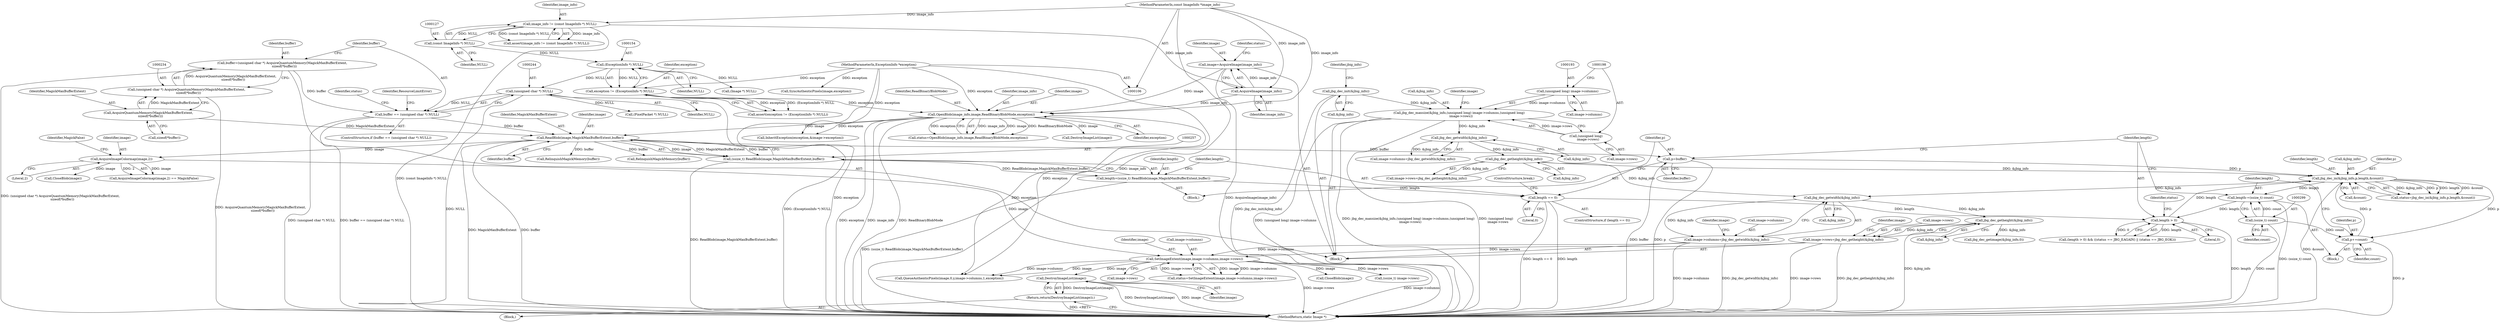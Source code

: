 digraph "0_ImageMagick_f6e9d0d9955e85bdd7540b251cd50d598dacc5e6_27@pointer" {
"1000443" [label="(Call,DestroyImageList(image))"];
"1000423" [label="(Call,SetImageExtent(image,image->columns,image->rows))"];
"1000329" [label="(Call,AcquireImageColormap(image,2))"];
"1000258" [label="(Call,ReadBlob(image,MagickMaxBufferExtent,buffer))"];
"1000168" [label="(Call,OpenBlob(image_info,image,ReadBinaryBlobMode,exception))"];
"1000164" [label="(Call,AcquireImage(image_info))"];
"1000124" [label="(Call,image_info != (const ImageInfo *) NULL)"];
"1000107" [label="(MethodParameterIn,const ImageInfo *image_info)"];
"1000126" [label="(Call,(const ImageInfo *) NULL)"];
"1000162" [label="(Call,image=AcquireImage(image_info))"];
"1000151" [label="(Call,exception != (ExceptionInfo *) NULL)"];
"1000108" [label="(MethodParameterIn,ExceptionInfo *exception)"];
"1000153" [label="(Call,(ExceptionInfo *) NULL)"];
"1000235" [label="(Call,AcquireQuantumMemory(MagickMaxBufferExtent,\n    sizeof(*buffer)))"];
"1000241" [label="(Call,buffer == (unsigned char *) NULL)"];
"1000231" [label="(Call,buffer=(unsigned char *) AcquireQuantumMemory(MagickMaxBufferExtent,\n    sizeof(*buffer)))"];
"1000233" [label="(Call,(unsigned char *) AcquireQuantumMemory(MagickMaxBufferExtent,\n    sizeof(*buffer)))"];
"1000243" [label="(Call,(unsigned char *) NULL)"];
"1000308" [label="(Call,image->columns=jbg_dec_getwidth(&jbig_info))"];
"1000312" [label="(Call,jbg_dec_getwidth(&jbig_info))"];
"1000286" [label="(Call,jbg_dec_in(&jbig_info,p,length,&count))"];
"1000213" [label="(Call,jbg_dec_getheight(&jbig_info))"];
"1000206" [label="(Call,jbg_dec_getwidth(&jbig_info))"];
"1000189" [label="(Call,jbg_dec_maxsize(&jbig_info,(unsigned long) image->columns,(unsigned long)\n    image->rows))"];
"1000186" [label="(Call,jbg_dec_init(&jbig_info))"];
"1000192" [label="(Call,(unsigned long) image->columns)"];
"1000197" [label="(Call,(unsigned long)\n    image->rows)"];
"1000293" [label="(Call,p+=count)"];
"1000298" [label="(Call,(ssize_t) count)"];
"1000267" [label="(Call,p=buffer)"];
"1000272" [label="(Call,length > 0)"];
"1000263" [label="(Call,length == 0)"];
"1000254" [label="(Call,length=(ssize_t) ReadBlob(image,MagickMaxBufferExtent,buffer))"];
"1000256" [label="(Call,(ssize_t) ReadBlob(image,MagickMaxBufferExtent,buffer))"];
"1000296" [label="(Call,length-=(ssize_t) count)"];
"1000315" [label="(Call,image->rows=jbg_dec_getheight(&jbig_info))"];
"1000319" [label="(Call,jbg_dec_getheight(&jbig_info))"];
"1000442" [label="(Return,return(DestroyImageList(image));)"];
"1000183" [label="(Call,(Image *) NULL)"];
"1000192" [label="(Call,(unsigned long) image->columns)"];
"1000172" [label="(Identifier,exception)"];
"1000317" [label="(Identifier,image)"];
"1000187" [label="(Call,&jbig_info)"];
"1000265" [label="(Literal,0)"];
"1000309" [label="(Call,image->columns)"];
"1000194" [label="(Call,image->columns)"];
"1000126" [label="(Call,(const ImageInfo *) NULL)"];
"1000255" [label="(Identifier,length)"];
"1000277" [label="(Identifier,status)"];
"1000290" [label="(Identifier,length)"];
"1000269" [label="(Identifier,buffer)"];
"1000108" [label="(MethodParameterIn,ExceptionInfo *exception)"];
"1000123" [label="(Call,assert(image_info != (const ImageInfo *) NULL))"];
"1000436" [label="(Call,InheritException(exception,&image->exception))"];
"1000286" [label="(Call,jbg_dec_in(&jbig_info,p,length,&count))"];
"1000151" [label="(Call,exception != (ExceptionInfo *) NULL)"];
"1000165" [label="(Identifier,image_info)"];
"1000213" [label="(Call,jbg_dec_getheight(&jbig_info))"];
"1000287" [label="(Call,&jbig_info)"];
"1000259" [label="(Identifier,image)"];
"1000282" [label="(Block,)"];
"1000202" [label="(Call,image->columns=jbg_dec_getwidth(&jbig_info))"];
"1000168" [label="(Call,OpenBlob(image_info,image,ReadBinaryBlobMode,exception))"];
"1000107" [label="(MethodParameterIn,const ImageInfo *image_info)"];
"1000247" [label="(Identifier,ResourceLimitError)"];
"1000444" [label="(Identifier,image)"];
"1000263" [label="(Call,length == 0)"];
"1000443" [label="(Call,DestroyImageList(image))"];
"1000186" [label="(Call,jbg_dec_init(&jbig_info))"];
"1000258" [label="(Call,ReadBlob(image,MagickMaxBufferExtent,buffer))"];
"1000267" [label="(Call,p=buffer)"];
"1000128" [label="(Identifier,NULL)"];
"1000467" [label="(Call,QueueAuthenticPixels(image,0,y,image->columns,1,exception))"];
"1000296" [label="(Call,length-=(ssize_t) count)"];
"1000124" [label="(Call,image_info != (const ImageInfo *) NULL)"];
"1000271" [label="(Call,(length > 0) && ((status == JBG_EAGAIN) || (status == JBG_EOK)))"];
"1000243" [label="(Call,(unsigned char *) NULL)"];
"1000274" [label="(Literal,0)"];
"1000442" [label="(Return,return(DestroyImageList(image));)"];
"1000582" [label="(Call,RelinquishMagickMemory(buffer))"];
"1000313" [label="(Call,&jbig_info)"];
"1000295" [label="(Identifier,count)"];
"1000424" [label="(Identifier,image)"];
"1000199" [label="(Call,image->rows)"];
"1000264" [label="(Identifier,length)"];
"1000416" [label="(Call,CloseBlob(image))"];
"1000190" [label="(Call,&jbig_info)"];
"1000197" [label="(Call,(unsigned long)\n    image->rows)"];
"1000240" [label="(ControlStructure,if (buffer == (unsigned char *) NULL))"];
"1000312" [label="(Call,jbg_dec_getwidth(&jbig_info))"];
"1000235" [label="(Call,AcquireQuantumMemory(MagickMaxBufferExtent,\n    sizeof(*buffer)))"];
"1000171" [label="(Identifier,ReadBinaryBlobMode)"];
"1000162" [label="(Call,image=AcquireImage(image_info))"];
"1000231" [label="(Call,buffer=(unsigned char *) AcquireQuantumMemory(MagickMaxBufferExtent,\n    sizeof(*buffer)))"];
"1000237" [label="(Call,sizeof(*buffer))"];
"1000125" [label="(Identifier,image_info)"];
"1000206" [label="(Call,jbg_dec_getwidth(&jbig_info))"];
"1000166" [label="(Call,status=OpenBlob(image_info,image,ReadBinaryBlobMode,exception))"];
"1000272" [label="(Call,length > 0)"];
"1000457" [label="(Call,(ssize_t) image->rows)"];
"1000479" [label="(Call,(PixelPacket *) NULL)"];
"1000273" [label="(Identifier,length)"];
"1000109" [label="(Block,)"];
"1000315" [label="(Call,image->rows=jbg_dec_getheight(&jbig_info))"];
"1000169" [label="(Identifier,image_info)"];
"1000338" [label="(Call,RelinquishMagickMemory(buffer))"];
"1000435" [label="(Block,)"];
"1000289" [label="(Identifier,p)"];
"1000425" [label="(Call,image->columns)"];
"1000591" [label="(MethodReturn,static Image *)"];
"1000332" [label="(Identifier,MagickFalse)"];
"1000319" [label="(Call,jbg_dec_getheight(&jbig_info))"];
"1000155" [label="(Identifier,NULL)"];
"1000329" [label="(Call,AcquireImageColormap(image,2))"];
"1000191" [label="(Identifier,jbig_info)"];
"1000241" [label="(Call,buffer == (unsigned char *) NULL)"];
"1000428" [label="(Call,image->rows)"];
"1000316" [label="(Call,image->rows)"];
"1000421" [label="(Call,status=SetImageExtent(image,image->columns,image->rows))"];
"1000233" [label="(Call,(unsigned char *) AcquireQuantumMemory(MagickMaxBufferExtent,\n    sizeof(*buffer)))"];
"1000253" [label="(Block,)"];
"1000250" [label="(Identifier,status)"];
"1000245" [label="(Identifier,NULL)"];
"1000308" [label="(Call,image->columns=jbg_dec_getwidth(&jbig_info))"];
"1000328" [label="(Call,AcquireImageColormap(image,2) == MagickFalse)"];
"1000170" [label="(Identifier,image)"];
"1000331" [label="(Literal,2)"];
"1000330" [label="(Identifier,image)"];
"1000297" [label="(Identifier,length)"];
"1000232" [label="(Identifier,buffer)"];
"1000294" [label="(Identifier,p)"];
"1000236" [label="(Identifier,MagickMaxBufferExtent)"];
"1000586" [label="(Call,CloseBlob(image))"];
"1000298" [label="(Call,(ssize_t) count)"];
"1000209" [label="(Call,image->rows=jbg_dec_getheight(&jbig_info))"];
"1000163" [label="(Identifier,image)"];
"1000291" [label="(Call,&count)"];
"1000554" [label="(Call,SyncAuthenticPixels(image,exception))"];
"1000324" [label="(Identifier,image)"];
"1000262" [label="(ControlStructure,if (length == 0))"];
"1000256" [label="(Call,(ssize_t) ReadBlob(image,MagickMaxBufferExtent,buffer))"];
"1000150" [label="(Call,assert(exception != (ExceptionInfo *) NULL))"];
"1000447" [label="(Call,jbg_dec_getimage(&jbig_info,0))"];
"1000214" [label="(Call,&jbig_info)"];
"1000261" [label="(Identifier,buffer)"];
"1000254" [label="(Call,length=(ssize_t) ReadBlob(image,MagickMaxBufferExtent,buffer))"];
"1000242" [label="(Identifier,buffer)"];
"1000284" [label="(Call,status=jbg_dec_in(&jbig_info,p,length,&count))"];
"1000189" [label="(Call,jbg_dec_maxsize(&jbig_info,(unsigned long) image->columns,(unsigned long)\n    image->rows))"];
"1000152" [label="(Identifier,exception)"];
"1000153" [label="(Call,(ExceptionInfo *) NULL)"];
"1000268" [label="(Identifier,p)"];
"1000164" [label="(Call,AcquireImage(image_info))"];
"1000260" [label="(Identifier,MagickMaxBufferExtent)"];
"1000300" [label="(Identifier,count)"];
"1000320" [label="(Call,&jbig_info)"];
"1000180" [label="(Call,DestroyImageList(image))"];
"1000423" [label="(Call,SetImageExtent(image,image->columns,image->rows))"];
"1000207" [label="(Call,&jbig_info)"];
"1000204" [label="(Identifier,image)"];
"1000293" [label="(Call,p+=count)"];
"1000167" [label="(Identifier,status)"];
"1000266" [label="(ControlStructure,break;)"];
"1000443" -> "1000442"  [label="AST: "];
"1000443" -> "1000444"  [label="CFG: "];
"1000444" -> "1000443"  [label="AST: "];
"1000442" -> "1000443"  [label="CFG: "];
"1000443" -> "1000591"  [label="DDG: DestroyImageList(image)"];
"1000443" -> "1000591"  [label="DDG: image"];
"1000443" -> "1000442"  [label="DDG: DestroyImageList(image)"];
"1000423" -> "1000443"  [label="DDG: image"];
"1000423" -> "1000421"  [label="AST: "];
"1000423" -> "1000428"  [label="CFG: "];
"1000424" -> "1000423"  [label="AST: "];
"1000425" -> "1000423"  [label="AST: "];
"1000428" -> "1000423"  [label="AST: "];
"1000421" -> "1000423"  [label="CFG: "];
"1000423" -> "1000591"  [label="DDG: image->rows"];
"1000423" -> "1000591"  [label="DDG: image->columns"];
"1000423" -> "1000421"  [label="DDG: image"];
"1000423" -> "1000421"  [label="DDG: image->columns"];
"1000423" -> "1000421"  [label="DDG: image->rows"];
"1000329" -> "1000423"  [label="DDG: image"];
"1000308" -> "1000423"  [label="DDG: image->columns"];
"1000315" -> "1000423"  [label="DDG: image->rows"];
"1000423" -> "1000457"  [label="DDG: image->rows"];
"1000423" -> "1000467"  [label="DDG: image"];
"1000423" -> "1000467"  [label="DDG: image->columns"];
"1000423" -> "1000586"  [label="DDG: image"];
"1000329" -> "1000328"  [label="AST: "];
"1000329" -> "1000331"  [label="CFG: "];
"1000330" -> "1000329"  [label="AST: "];
"1000331" -> "1000329"  [label="AST: "];
"1000332" -> "1000329"  [label="CFG: "];
"1000329" -> "1000328"  [label="DDG: image"];
"1000329" -> "1000328"  [label="DDG: 2"];
"1000258" -> "1000329"  [label="DDG: image"];
"1000329" -> "1000416"  [label="DDG: image"];
"1000258" -> "1000256"  [label="AST: "];
"1000258" -> "1000261"  [label="CFG: "];
"1000259" -> "1000258"  [label="AST: "];
"1000260" -> "1000258"  [label="AST: "];
"1000261" -> "1000258"  [label="AST: "];
"1000256" -> "1000258"  [label="CFG: "];
"1000258" -> "1000591"  [label="DDG: MagickMaxBufferExtent"];
"1000258" -> "1000591"  [label="DDG: buffer"];
"1000258" -> "1000256"  [label="DDG: image"];
"1000258" -> "1000256"  [label="DDG: MagickMaxBufferExtent"];
"1000258" -> "1000256"  [label="DDG: buffer"];
"1000168" -> "1000258"  [label="DDG: image"];
"1000235" -> "1000258"  [label="DDG: MagickMaxBufferExtent"];
"1000241" -> "1000258"  [label="DDG: buffer"];
"1000258" -> "1000267"  [label="DDG: buffer"];
"1000258" -> "1000338"  [label="DDG: buffer"];
"1000258" -> "1000582"  [label="DDG: buffer"];
"1000168" -> "1000166"  [label="AST: "];
"1000168" -> "1000172"  [label="CFG: "];
"1000169" -> "1000168"  [label="AST: "];
"1000170" -> "1000168"  [label="AST: "];
"1000171" -> "1000168"  [label="AST: "];
"1000172" -> "1000168"  [label="AST: "];
"1000166" -> "1000168"  [label="CFG: "];
"1000168" -> "1000591"  [label="DDG: exception"];
"1000168" -> "1000591"  [label="DDG: image_info"];
"1000168" -> "1000591"  [label="DDG: ReadBinaryBlobMode"];
"1000168" -> "1000166"  [label="DDG: image_info"];
"1000168" -> "1000166"  [label="DDG: image"];
"1000168" -> "1000166"  [label="DDG: ReadBinaryBlobMode"];
"1000168" -> "1000166"  [label="DDG: exception"];
"1000164" -> "1000168"  [label="DDG: image_info"];
"1000107" -> "1000168"  [label="DDG: image_info"];
"1000162" -> "1000168"  [label="DDG: image"];
"1000151" -> "1000168"  [label="DDG: exception"];
"1000108" -> "1000168"  [label="DDG: exception"];
"1000168" -> "1000180"  [label="DDG: image"];
"1000168" -> "1000436"  [label="DDG: exception"];
"1000168" -> "1000467"  [label="DDG: exception"];
"1000164" -> "1000162"  [label="AST: "];
"1000164" -> "1000165"  [label="CFG: "];
"1000165" -> "1000164"  [label="AST: "];
"1000162" -> "1000164"  [label="CFG: "];
"1000164" -> "1000162"  [label="DDG: image_info"];
"1000124" -> "1000164"  [label="DDG: image_info"];
"1000107" -> "1000164"  [label="DDG: image_info"];
"1000124" -> "1000123"  [label="AST: "];
"1000124" -> "1000126"  [label="CFG: "];
"1000125" -> "1000124"  [label="AST: "];
"1000126" -> "1000124"  [label="AST: "];
"1000123" -> "1000124"  [label="CFG: "];
"1000124" -> "1000591"  [label="DDG: (const ImageInfo *) NULL"];
"1000124" -> "1000123"  [label="DDG: image_info"];
"1000124" -> "1000123"  [label="DDG: (const ImageInfo *) NULL"];
"1000107" -> "1000124"  [label="DDG: image_info"];
"1000126" -> "1000124"  [label="DDG: NULL"];
"1000107" -> "1000106"  [label="AST: "];
"1000107" -> "1000591"  [label="DDG: image_info"];
"1000126" -> "1000128"  [label="CFG: "];
"1000127" -> "1000126"  [label="AST: "];
"1000128" -> "1000126"  [label="AST: "];
"1000126" -> "1000153"  [label="DDG: NULL"];
"1000162" -> "1000109"  [label="AST: "];
"1000163" -> "1000162"  [label="AST: "];
"1000167" -> "1000162"  [label="CFG: "];
"1000162" -> "1000591"  [label="DDG: AcquireImage(image_info)"];
"1000151" -> "1000150"  [label="AST: "];
"1000151" -> "1000153"  [label="CFG: "];
"1000152" -> "1000151"  [label="AST: "];
"1000153" -> "1000151"  [label="AST: "];
"1000150" -> "1000151"  [label="CFG: "];
"1000151" -> "1000591"  [label="DDG: (ExceptionInfo *) NULL"];
"1000151" -> "1000150"  [label="DDG: exception"];
"1000151" -> "1000150"  [label="DDG: (ExceptionInfo *) NULL"];
"1000108" -> "1000151"  [label="DDG: exception"];
"1000153" -> "1000151"  [label="DDG: NULL"];
"1000108" -> "1000106"  [label="AST: "];
"1000108" -> "1000591"  [label="DDG: exception"];
"1000108" -> "1000436"  [label="DDG: exception"];
"1000108" -> "1000467"  [label="DDG: exception"];
"1000108" -> "1000554"  [label="DDG: exception"];
"1000153" -> "1000155"  [label="CFG: "];
"1000154" -> "1000153"  [label="AST: "];
"1000155" -> "1000153"  [label="AST: "];
"1000153" -> "1000183"  [label="DDG: NULL"];
"1000153" -> "1000243"  [label="DDG: NULL"];
"1000235" -> "1000233"  [label="AST: "];
"1000235" -> "1000237"  [label="CFG: "];
"1000236" -> "1000235"  [label="AST: "];
"1000237" -> "1000235"  [label="AST: "];
"1000233" -> "1000235"  [label="CFG: "];
"1000235" -> "1000233"  [label="DDG: MagickMaxBufferExtent"];
"1000241" -> "1000240"  [label="AST: "];
"1000241" -> "1000243"  [label="CFG: "];
"1000242" -> "1000241"  [label="AST: "];
"1000243" -> "1000241"  [label="AST: "];
"1000247" -> "1000241"  [label="CFG: "];
"1000250" -> "1000241"  [label="CFG: "];
"1000241" -> "1000591"  [label="DDG: buffer == (unsigned char *) NULL"];
"1000241" -> "1000591"  [label="DDG: (unsigned char *) NULL"];
"1000231" -> "1000241"  [label="DDG: buffer"];
"1000243" -> "1000241"  [label="DDG: NULL"];
"1000231" -> "1000109"  [label="AST: "];
"1000231" -> "1000233"  [label="CFG: "];
"1000232" -> "1000231"  [label="AST: "];
"1000233" -> "1000231"  [label="AST: "];
"1000242" -> "1000231"  [label="CFG: "];
"1000231" -> "1000591"  [label="DDG: (unsigned char *) AcquireQuantumMemory(MagickMaxBufferExtent,\n    sizeof(*buffer))"];
"1000233" -> "1000231"  [label="DDG: AcquireQuantumMemory(MagickMaxBufferExtent,\n    sizeof(*buffer))"];
"1000234" -> "1000233"  [label="AST: "];
"1000233" -> "1000591"  [label="DDG: AcquireQuantumMemory(MagickMaxBufferExtent,\n    sizeof(*buffer))"];
"1000243" -> "1000245"  [label="CFG: "];
"1000244" -> "1000243"  [label="AST: "];
"1000245" -> "1000243"  [label="AST: "];
"1000243" -> "1000591"  [label="DDG: NULL"];
"1000243" -> "1000479"  [label="DDG: NULL"];
"1000308" -> "1000109"  [label="AST: "];
"1000308" -> "1000312"  [label="CFG: "];
"1000309" -> "1000308"  [label="AST: "];
"1000312" -> "1000308"  [label="AST: "];
"1000317" -> "1000308"  [label="CFG: "];
"1000308" -> "1000591"  [label="DDG: image->columns"];
"1000308" -> "1000591"  [label="DDG: jbg_dec_getwidth(&jbig_info)"];
"1000312" -> "1000308"  [label="DDG: &jbig_info"];
"1000312" -> "1000313"  [label="CFG: "];
"1000313" -> "1000312"  [label="AST: "];
"1000286" -> "1000312"  [label="DDG: &jbig_info"];
"1000213" -> "1000312"  [label="DDG: &jbig_info"];
"1000312" -> "1000319"  [label="DDG: &jbig_info"];
"1000286" -> "1000284"  [label="AST: "];
"1000286" -> "1000291"  [label="CFG: "];
"1000287" -> "1000286"  [label="AST: "];
"1000289" -> "1000286"  [label="AST: "];
"1000290" -> "1000286"  [label="AST: "];
"1000291" -> "1000286"  [label="AST: "];
"1000284" -> "1000286"  [label="CFG: "];
"1000286" -> "1000591"  [label="DDG: &count"];
"1000286" -> "1000284"  [label="DDG: &jbig_info"];
"1000286" -> "1000284"  [label="DDG: p"];
"1000286" -> "1000284"  [label="DDG: length"];
"1000286" -> "1000284"  [label="DDG: &count"];
"1000213" -> "1000286"  [label="DDG: &jbig_info"];
"1000293" -> "1000286"  [label="DDG: p"];
"1000267" -> "1000286"  [label="DDG: p"];
"1000272" -> "1000286"  [label="DDG: length"];
"1000286" -> "1000293"  [label="DDG: p"];
"1000286" -> "1000296"  [label="DDG: length"];
"1000213" -> "1000209"  [label="AST: "];
"1000213" -> "1000214"  [label="CFG: "];
"1000214" -> "1000213"  [label="AST: "];
"1000209" -> "1000213"  [label="CFG: "];
"1000213" -> "1000209"  [label="DDG: &jbig_info"];
"1000206" -> "1000213"  [label="DDG: &jbig_info"];
"1000206" -> "1000202"  [label="AST: "];
"1000206" -> "1000207"  [label="CFG: "];
"1000207" -> "1000206"  [label="AST: "];
"1000202" -> "1000206"  [label="CFG: "];
"1000206" -> "1000202"  [label="DDG: &jbig_info"];
"1000189" -> "1000206"  [label="DDG: &jbig_info"];
"1000189" -> "1000109"  [label="AST: "];
"1000189" -> "1000197"  [label="CFG: "];
"1000190" -> "1000189"  [label="AST: "];
"1000192" -> "1000189"  [label="AST: "];
"1000197" -> "1000189"  [label="AST: "];
"1000204" -> "1000189"  [label="CFG: "];
"1000189" -> "1000591"  [label="DDG: jbg_dec_maxsize(&jbig_info,(unsigned long) image->columns,(unsigned long)\n    image->rows)"];
"1000189" -> "1000591"  [label="DDG: (unsigned long)\n    image->rows"];
"1000189" -> "1000591"  [label="DDG: (unsigned long) image->columns"];
"1000186" -> "1000189"  [label="DDG: &jbig_info"];
"1000192" -> "1000189"  [label="DDG: image->columns"];
"1000197" -> "1000189"  [label="DDG: image->rows"];
"1000186" -> "1000109"  [label="AST: "];
"1000186" -> "1000187"  [label="CFG: "];
"1000187" -> "1000186"  [label="AST: "];
"1000191" -> "1000186"  [label="CFG: "];
"1000186" -> "1000591"  [label="DDG: jbg_dec_init(&jbig_info)"];
"1000192" -> "1000194"  [label="CFG: "];
"1000193" -> "1000192"  [label="AST: "];
"1000194" -> "1000192"  [label="AST: "];
"1000198" -> "1000192"  [label="CFG: "];
"1000197" -> "1000199"  [label="CFG: "];
"1000198" -> "1000197"  [label="AST: "];
"1000199" -> "1000197"  [label="AST: "];
"1000293" -> "1000282"  [label="AST: "];
"1000293" -> "1000295"  [label="CFG: "];
"1000294" -> "1000293"  [label="AST: "];
"1000295" -> "1000293"  [label="AST: "];
"1000297" -> "1000293"  [label="CFG: "];
"1000293" -> "1000591"  [label="DDG: p"];
"1000298" -> "1000293"  [label="DDG: count"];
"1000298" -> "1000296"  [label="AST: "];
"1000298" -> "1000300"  [label="CFG: "];
"1000299" -> "1000298"  [label="AST: "];
"1000300" -> "1000298"  [label="AST: "];
"1000296" -> "1000298"  [label="CFG: "];
"1000298" -> "1000591"  [label="DDG: count"];
"1000298" -> "1000296"  [label="DDG: count"];
"1000267" -> "1000253"  [label="AST: "];
"1000267" -> "1000269"  [label="CFG: "];
"1000268" -> "1000267"  [label="AST: "];
"1000269" -> "1000267"  [label="AST: "];
"1000273" -> "1000267"  [label="CFG: "];
"1000267" -> "1000591"  [label="DDG: buffer"];
"1000267" -> "1000591"  [label="DDG: p"];
"1000272" -> "1000271"  [label="AST: "];
"1000272" -> "1000274"  [label="CFG: "];
"1000273" -> "1000272"  [label="AST: "];
"1000274" -> "1000272"  [label="AST: "];
"1000277" -> "1000272"  [label="CFG: "];
"1000271" -> "1000272"  [label="CFG: "];
"1000272" -> "1000591"  [label="DDG: length"];
"1000272" -> "1000271"  [label="DDG: length"];
"1000272" -> "1000271"  [label="DDG: 0"];
"1000263" -> "1000272"  [label="DDG: length"];
"1000296" -> "1000272"  [label="DDG: length"];
"1000263" -> "1000262"  [label="AST: "];
"1000263" -> "1000265"  [label="CFG: "];
"1000264" -> "1000263"  [label="AST: "];
"1000265" -> "1000263"  [label="AST: "];
"1000266" -> "1000263"  [label="CFG: "];
"1000268" -> "1000263"  [label="CFG: "];
"1000263" -> "1000591"  [label="DDG: length"];
"1000263" -> "1000591"  [label="DDG: length == 0"];
"1000254" -> "1000263"  [label="DDG: length"];
"1000254" -> "1000253"  [label="AST: "];
"1000254" -> "1000256"  [label="CFG: "];
"1000255" -> "1000254"  [label="AST: "];
"1000256" -> "1000254"  [label="AST: "];
"1000264" -> "1000254"  [label="CFG: "];
"1000254" -> "1000591"  [label="DDG: (ssize_t) ReadBlob(image,MagickMaxBufferExtent,buffer)"];
"1000256" -> "1000254"  [label="DDG: ReadBlob(image,MagickMaxBufferExtent,buffer)"];
"1000257" -> "1000256"  [label="AST: "];
"1000256" -> "1000591"  [label="DDG: ReadBlob(image,MagickMaxBufferExtent,buffer)"];
"1000296" -> "1000282"  [label="AST: "];
"1000297" -> "1000296"  [label="AST: "];
"1000273" -> "1000296"  [label="CFG: "];
"1000296" -> "1000591"  [label="DDG: (ssize_t) count"];
"1000315" -> "1000109"  [label="AST: "];
"1000315" -> "1000319"  [label="CFG: "];
"1000316" -> "1000315"  [label="AST: "];
"1000319" -> "1000315"  [label="AST: "];
"1000324" -> "1000315"  [label="CFG: "];
"1000315" -> "1000591"  [label="DDG: image->rows"];
"1000315" -> "1000591"  [label="DDG: jbg_dec_getheight(&jbig_info)"];
"1000319" -> "1000315"  [label="DDG: &jbig_info"];
"1000319" -> "1000320"  [label="CFG: "];
"1000320" -> "1000319"  [label="AST: "];
"1000319" -> "1000591"  [label="DDG: &jbig_info"];
"1000319" -> "1000447"  [label="DDG: &jbig_info"];
"1000442" -> "1000435"  [label="AST: "];
"1000591" -> "1000442"  [label="CFG: "];
"1000442" -> "1000591"  [label="DDG: <RET>"];
}
